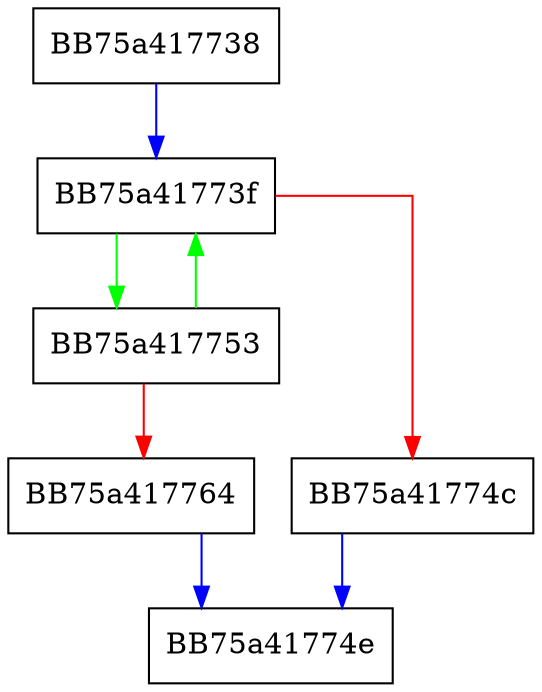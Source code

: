 digraph TryInterlockedWait {
  node [shape="box"];
  graph [splines=ortho];
  BB75a417738 -> BB75a41773f [color="blue"];
  BB75a41773f -> BB75a417753 [color="green"];
  BB75a41773f -> BB75a41774c [color="red"];
  BB75a41774c -> BB75a41774e [color="blue"];
  BB75a417753 -> BB75a41773f [color="green"];
  BB75a417753 -> BB75a417764 [color="red"];
  BB75a417764 -> BB75a41774e [color="blue"];
}